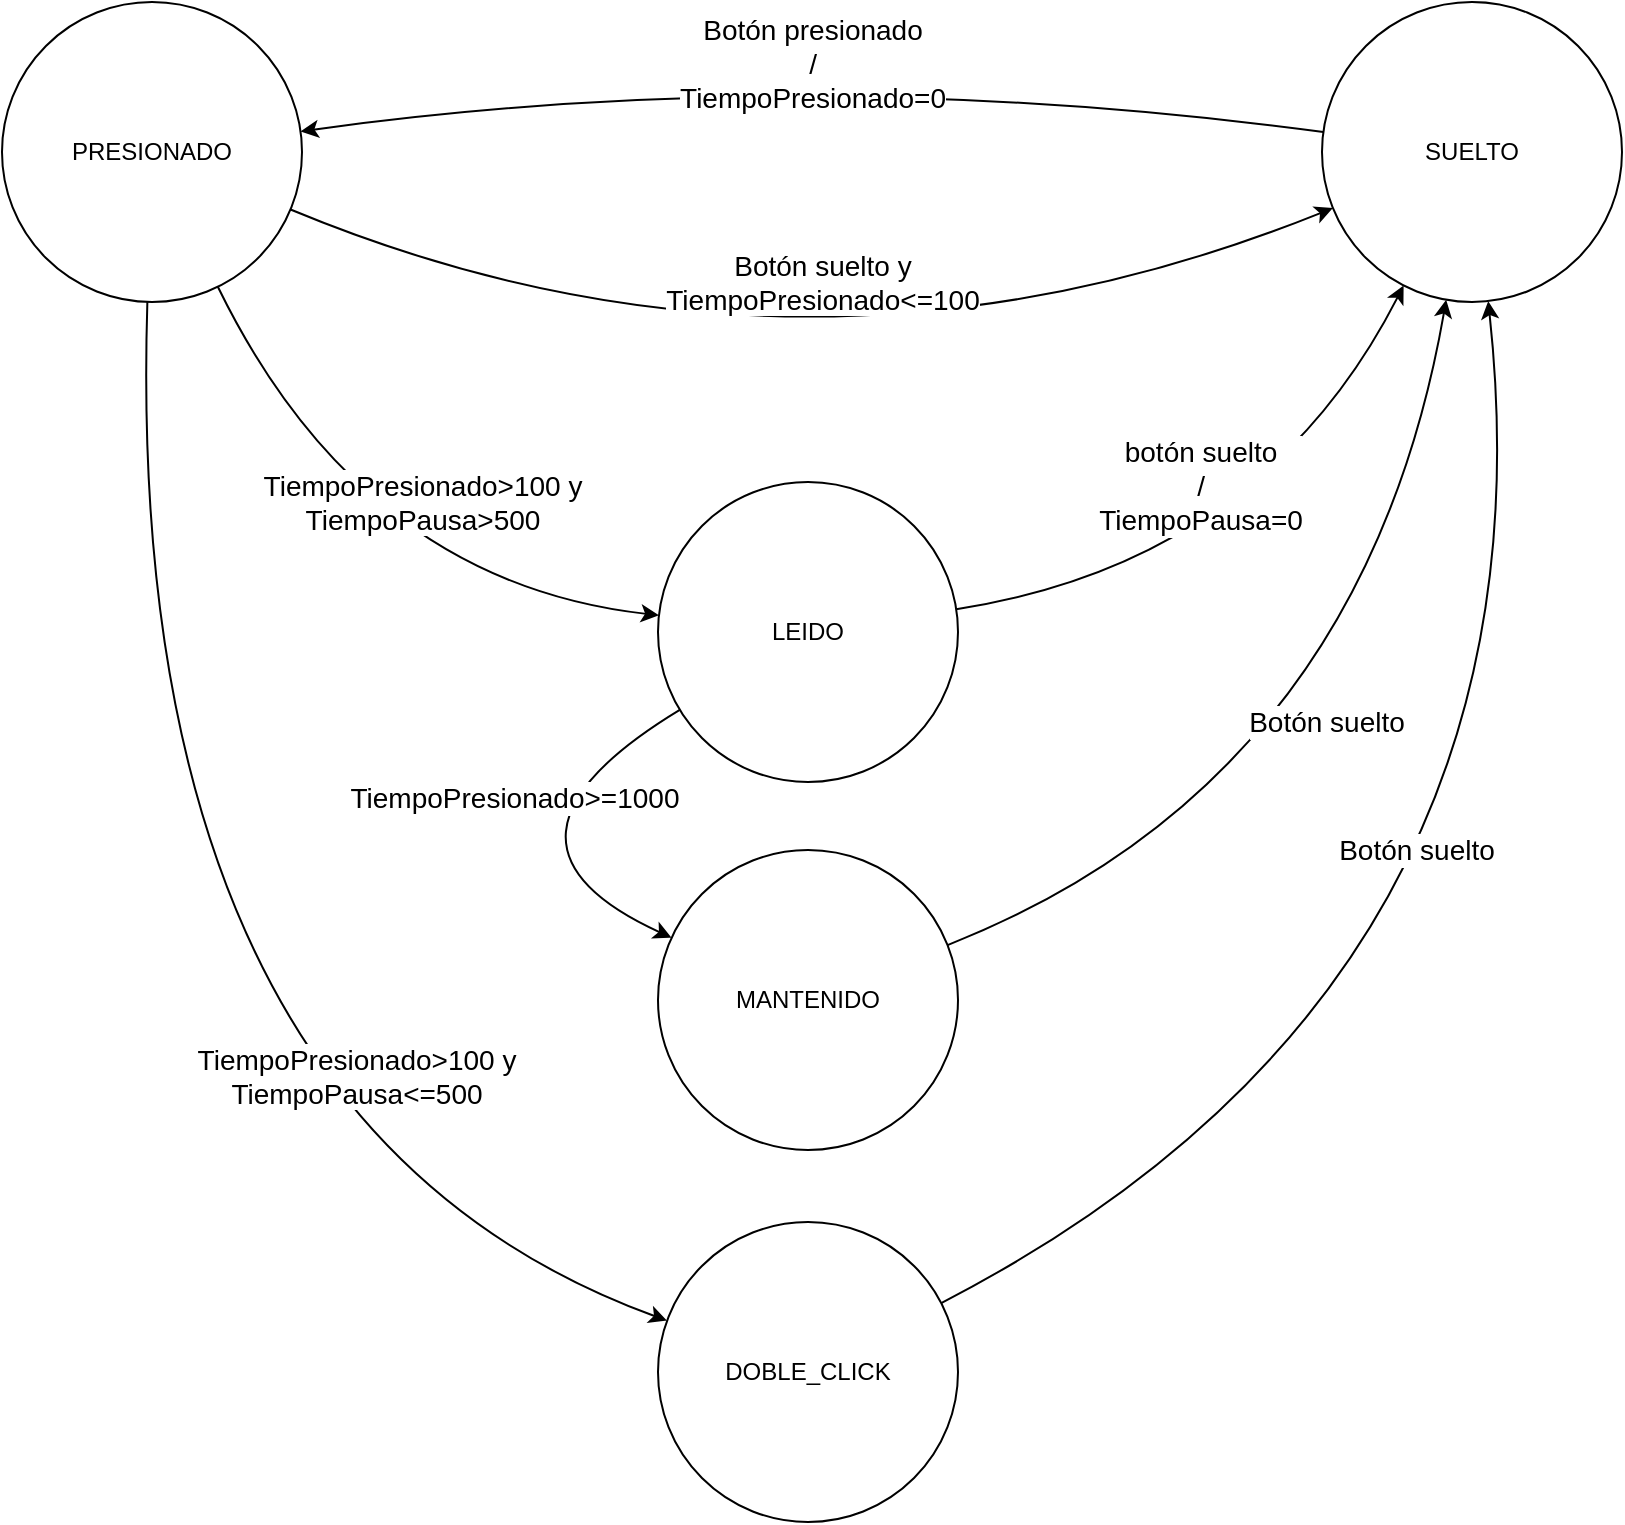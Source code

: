 <mxfile version="12.0.0" type="device" pages="1"><diagram id="wynFS_PXOhU6oVBn18yp" name="Page-1"><mxGraphModel dx="1408" dy="686" grid="1" gridSize="10" guides="1" tooltips="1" connect="1" arrows="1" fold="1" page="1" pageScale="1" pageWidth="827" pageHeight="1169" background="#ffffff" math="0" shadow="0"><root><mxCell id="0"/><mxCell id="1" parent="0"/><mxCell id="LaislMWV5v7YRHc1EWAb-1" value="PRESIONADO" style="ellipse;whiteSpace=wrap;html=1;aspect=fixed;" vertex="1" parent="1"><mxGeometry x="10" y="10" width="150" height="150" as="geometry"/></mxCell><mxCell id="LaislMWV5v7YRHc1EWAb-2" value="LEIDO" style="ellipse;whiteSpace=wrap;html=1;aspect=fixed;" vertex="1" parent="1"><mxGeometry x="338" y="250" width="150" height="150" as="geometry"/></mxCell><mxCell id="LaislMWV5v7YRHc1EWAb-3" value="SUELTO" style="ellipse;whiteSpace=wrap;html=1;aspect=fixed;" vertex="1" parent="1"><mxGeometry x="670" y="10" width="150" height="150" as="geometry"/></mxCell><mxCell id="LaislMWV5v7YRHc1EWAb-8" value="&lt;font style=&quot;font-size: 14px&quot;&gt;Botón presionado&lt;br&gt;/&lt;br&gt;TiempoPresionado=0&lt;/font&gt;" style="endArrow=classic;html=1;curved=1;" edge="1" parent="1" source="LaislMWV5v7YRHc1EWAb-3" target="LaislMWV5v7YRHc1EWAb-1"><mxGeometry width="50" height="50" relative="1" as="geometry"><mxPoint x="400" y="95" as="sourcePoint"/><mxPoint x="450" y="45" as="targetPoint"/><Array as="points"><mxPoint x="410" y="40"/></Array></mxGeometry></mxCell><mxCell id="LaislMWV5v7YRHc1EWAb-9" value="&lt;font style=&quot;font-size: 14px&quot;&gt;botón suelto&lt;br&gt;/&lt;br&gt;TiempoPausa=0&lt;br&gt;&lt;/font&gt;" style="endArrow=classic;html=1;curved=1;" edge="1" parent="1" source="LaislMWV5v7YRHc1EWAb-2" target="LaislMWV5v7YRHc1EWAb-3"><mxGeometry x="0.127" y="45" width="50" height="50" relative="1" as="geometry"><mxPoint x="625" y="385" as="sourcePoint"/><mxPoint x="675" y="335" as="targetPoint"/><Array as="points"><mxPoint x="640" y="290"/></Array><mxPoint as="offset"/></mxGeometry></mxCell><mxCell id="LaislMWV5v7YRHc1EWAb-11" value="&lt;font style=&quot;font-size: 14px&quot;&gt;TiempoPresionado&amp;gt;100 y &lt;br&gt;TiempoPausa&amp;gt;500&lt;br&gt;&lt;/font&gt;" style="endArrow=classic;html=1;curved=1;" edge="1" parent="1" source="LaislMWV5v7YRHc1EWAb-1" target="LaislMWV5v7YRHc1EWAb-2"><mxGeometry x="0.209" y="43" width="50" height="50" relative="1" as="geometry"><mxPoint x="95" y="360" as="sourcePoint"/><mxPoint x="145" y="310" as="targetPoint"/><Array as="points"><mxPoint x="190" y="300"/></Array><mxPoint as="offset"/></mxGeometry></mxCell><mxCell id="LaislMWV5v7YRHc1EWAb-12" value="&lt;font style=&quot;font-size: 14px&quot;&gt;&lt;font style=&quot;font-size: 14px&quot;&gt;Botón suelto y &lt;br&gt;TiempoPresionado&lt;/font&gt;&amp;lt;=100&lt;/font&gt;" style="endArrow=classic;html=1;curved=1;" edge="1" parent="1" source="LaislMWV5v7YRHc1EWAb-1" target="LaislMWV5v7YRHc1EWAb-3"><mxGeometry x="0.109" y="61" width="50" height="50" relative="1" as="geometry"><mxPoint x="388" y="295" as="sourcePoint"/><mxPoint x="438" y="245" as="targetPoint"/><Array as="points"><mxPoint x="410" y="220"/></Array><mxPoint as="offset"/></mxGeometry></mxCell><mxCell id="LaislMWV5v7YRHc1EWAb-13" value="MANTENIDO" style="ellipse;whiteSpace=wrap;html=1;aspect=fixed;" vertex="1" parent="1"><mxGeometry x="338" y="434" width="150" height="150" as="geometry"/></mxCell><mxCell id="LaislMWV5v7YRHc1EWAb-14" value="&lt;font style=&quot;font-size: 14px&quot;&gt;TiempoPresionado&amp;gt;=1000&lt;/font&gt;" style="endArrow=classic;html=1;curved=1;" edge="1" parent="1" source="LaislMWV5v7YRHc1EWAb-2" target="LaislMWV5v7YRHc1EWAb-13"><mxGeometry x="-0.233" y="-5" width="50" height="50" relative="1" as="geometry"><mxPoint x="350" y="670" as="sourcePoint"/><mxPoint x="400" y="620" as="targetPoint"/><Array as="points"><mxPoint x="240" y="430"/></Array><mxPoint x="-1" as="offset"/></mxGeometry></mxCell><mxCell id="LaislMWV5v7YRHc1EWAb-15" value="&lt;font style=&quot;font-size: 14px&quot;&gt;Botón suelto&lt;/font&gt;" style="endArrow=classic;html=1;curved=1;" edge="1" parent="1" source="LaislMWV5v7YRHc1EWAb-13" target="LaislMWV5v7YRHc1EWAb-3"><mxGeometry x="0.068" y="23" width="50" height="50" relative="1" as="geometry"><mxPoint x="338" y="665" as="sourcePoint"/><mxPoint x="388" y="615" as="targetPoint"/><Array as="points"><mxPoint x="690" y="400"/></Array><mxPoint as="offset"/></mxGeometry></mxCell><mxCell id="LaislMWV5v7YRHc1EWAb-16" value="DOBLE_CLICK" style="ellipse;whiteSpace=wrap;html=1;aspect=fixed;" vertex="1" parent="1"><mxGeometry x="338" y="620" width="150" height="150" as="geometry"/></mxCell><mxCell id="LaislMWV5v7YRHc1EWAb-18" value="&lt;font style=&quot;font-size: 14px&quot;&gt;Botón suelto&lt;/font&gt;" style="endArrow=classic;html=1;curved=1;" edge="1" parent="1" source="LaislMWV5v7YRHc1EWAb-16" target="LaislMWV5v7YRHc1EWAb-3"><mxGeometry x="-0.09" y="92" width="50" height="50" relative="1" as="geometry"><mxPoint x="438" y="650" as="sourcePoint"/><mxPoint x="488" y="600" as="targetPoint"/><Array as="points"><mxPoint x="790" y="500"/></Array><mxPoint as="offset"/></mxGeometry></mxCell><mxCell id="LaislMWV5v7YRHc1EWAb-20" value="&lt;font style=&quot;font-size: 14px&quot;&gt;TiempoPresionado&amp;gt;100 y &lt;br&gt;TiempoPausa&amp;lt;=500&lt;/font&gt;" style="endArrow=classic;html=1;strokeColor=#000000;curved=1;" edge="1" parent="1" source="LaislMWV5v7YRHc1EWAb-1" target="LaislMWV5v7YRHc1EWAb-16"><mxGeometry x="0.097" y="116" width="50" height="50" relative="1" as="geometry"><mxPoint x="130" y="810" as="sourcePoint"/><mxPoint x="180" y="760" as="targetPoint"/><Array as="points"><mxPoint x="70" y="570"/></Array><mxPoint as="offset"/></mxGeometry></mxCell></root></mxGraphModel></diagram></mxfile>